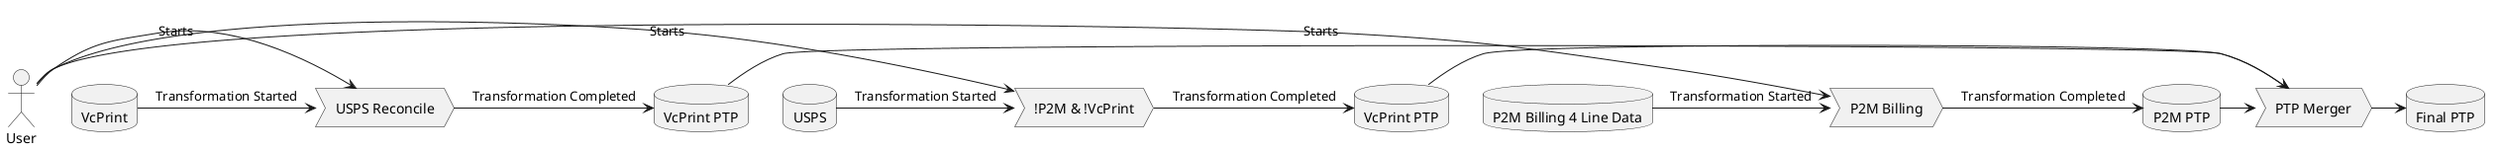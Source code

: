 @startuml

' Entities and Processes
actor "User" as U

' P2M Postage
database "P2M Billing 4 Line Data" as P2M_DS
process "P2M Billing" as P2M_P
database "P2M PTP" as P2M_PTP_DS

U -> P2M_P : Starts
P2M_DS -> P2M_P : Transformation Started
P2M_P -> P2M_PTP_DS : Transformation Completed

' VcPrint Postage
database "VcPrint" as VCP_DS
process "USPS Reconcile" as VCP_P
database "VcPrint PTP" as VCP_PTP_DS

U -> VCP_P : Starts
VCP_DS -> VCP_P : Transformation Started
VCP_P -> VCP_PTP_DS : Transformation Completed

' USPS Postage
database "USPS" as USPS_DS
process "!P2M & !VcPrint" as USPS_P
database "VcPrint PTP" as USPS_PTP_DS

U -> USPS_P : Starts
USPS_DS -> USPS_P : Transformation Started
USPS_P -> USPS_PTP_DS : Transformation Completed

' Final PTP TC60
database "Final PTP" as PTP_DS
process "PTP Merger" as PTP_P

P2M_PTP_DS -> PTP_P
VCP_PTP_DS -> PTP_P
USPS_PTP_DS -> PTP_P
PTP_P -> PTP_DS

@enduml
